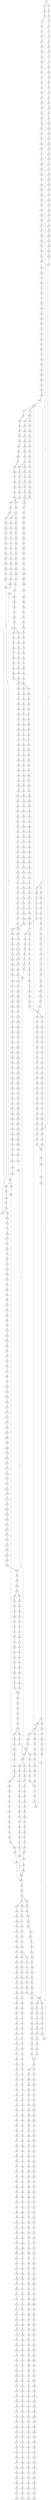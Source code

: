 strict digraph  {
	S0 -> S1 [ label = C ];
	S0 -> S2 [ label = T ];
	S1 -> S3 [ label = A ];
	S2 -> S4 [ label = A ];
	S3 -> S5 [ label = C ];
	S4 -> S6 [ label = C ];
	S5 -> S7 [ label = T ];
	S5 -> S8 [ label = G ];
	S6 -> S9 [ label = A ];
	S7 -> S10 [ label = T ];
	S8 -> S11 [ label = C ];
	S8 -> S12 [ label = T ];
	S9 -> S13 [ label = T ];
	S10 -> S14 [ label = G ];
	S11 -> S15 [ label = G ];
	S12 -> S16 [ label = G ];
	S13 -> S17 [ label = G ];
	S14 -> S18 [ label = G ];
	S15 -> S19 [ label = C ];
	S16 -> S20 [ label = G ];
	S17 -> S21 [ label = G ];
	S18 -> S22 [ label = A ];
	S19 -> S23 [ label = A ];
	S20 -> S24 [ label = C ];
	S21 -> S25 [ label = C ];
	S22 -> S26 [ label = G ];
	S23 -> S27 [ label = G ];
	S24 -> S28 [ label = G ];
	S25 -> S29 [ label = G ];
	S26 -> S30 [ label = A ];
	S27 -> S31 [ label = C ];
	S28 -> S32 [ label = T ];
	S29 -> S33 [ label = C ];
	S30 -> S34 [ label = C ];
	S31 -> S35 [ label = C ];
	S32 -> S36 [ label = C ];
	S33 -> S37 [ label = C ];
	S34 -> S38 [ label = C ];
	S35 -> S39 [ label = G ];
	S36 -> S40 [ label = C ];
	S37 -> S41 [ label = C ];
	S38 -> S42 [ label = C ];
	S39 -> S43 [ label = G ];
	S40 -> S44 [ label = C ];
	S41 -> S45 [ label = C ];
	S42 -> S46 [ label = C ];
	S43 -> S47 [ label = C ];
	S43 -> S48 [ label = T ];
	S44 -> S49 [ label = C ];
	S45 -> S50 [ label = C ];
	S46 -> S51 [ label = C ];
	S47 -> S52 [ label = A ];
	S48 -> S53 [ label = G ];
	S49 -> S54 [ label = A ];
	S50 -> S55 [ label = A ];
	S51 -> S56 [ label = C ];
	S52 -> S57 [ label = C ];
	S53 -> S58 [ label = G ];
	S54 -> S59 [ label = C ];
	S55 -> S60 [ label = C ];
	S56 -> S61 [ label = T ];
	S57 -> S62 [ label = T ];
	S58 -> S63 [ label = A ];
	S59 -> S64 [ label = T ];
	S60 -> S65 [ label = T ];
	S61 -> S66 [ label = T ];
	S62 -> S67 [ label = T ];
	S63 -> S68 [ label = A ];
	S64 -> S69 [ label = T ];
	S65 -> S70 [ label = T ];
	S66 -> S71 [ label = C ];
	S67 -> S72 [ label = C ];
	S68 -> S73 [ label = G ];
	S69 -> S74 [ label = G ];
	S70 -> S75 [ label = T ];
	S71 -> S76 [ label = A ];
	S72 -> S77 [ label = A ];
	S73 -> S78 [ label = A ];
	S74 -> S79 [ label = A ];
	S75 -> S80 [ label = A ];
	S76 -> S81 [ label = G ];
	S77 -> S82 [ label = G ];
	S78 -> S83 [ label = A ];
	S79 -> S84 [ label = G ];
	S80 -> S85 [ label = G ];
	S81 -> S86 [ label = A ];
	S82 -> S87 [ label = C ];
	S83 -> S88 [ label = C ];
	S84 -> S89 [ label = C ];
	S85 -> S90 [ label = C ];
	S86 -> S91 [ label = G ];
	S87 -> S92 [ label = C ];
	S88 -> S93 [ label = G ];
	S89 -> S94 [ label = C ];
	S90 -> S95 [ label = C ];
	S91 -> S96 [ label = G ];
	S92 -> S97 [ label = G ];
	S93 -> S98 [ label = G ];
	S94 -> S99 [ label = G ];
	S95 -> S100 [ label = G ];
	S96 -> S101 [ label = T ];
	S97 -> S102 [ label = C ];
	S98 -> S103 [ label = C ];
	S99 -> S104 [ label = C ];
	S100 -> S105 [ label = T ];
	S101 -> S106 [ label = C ];
	S102 -> S107 [ label = C ];
	S103 -> S108 [ label = A ];
	S104 -> S109 [ label = C ];
	S105 -> S110 [ label = C ];
	S106 -> S111 [ label = C ];
	S107 -> S112 [ label = C ];
	S108 -> S113 [ label = C ];
	S109 -> S114 [ label = C ];
	S110 -> S115 [ label = C ];
	S111 -> S116 [ label = C ];
	S112 -> S117 [ label = C ];
	S113 -> S118 [ label = C ];
	S113 -> S119 [ label = T ];
	S114 -> S120 [ label = C ];
	S115 -> S121 [ label = C ];
	S116 -> S122 [ label = T ];
	S117 -> S123 [ label = T ];
	S118 -> S124 [ label = G ];
	S119 -> S125 [ label = G ];
	S120 -> S123 [ label = T ];
	S121 -> S126 [ label = A ];
	S122 -> S127 [ label = T ];
	S123 -> S128 [ label = T ];
	S123 -> S129 [ label = C ];
	S124 -> S130 [ label = G ];
	S125 -> S131 [ label = G ];
	S126 -> S132 [ label = C ];
	S127 -> S133 [ label = C ];
	S128 -> S134 [ label = C ];
	S129 -> S135 [ label = C ];
	S130 -> S136 [ label = G ];
	S131 -> S137 [ label = G ];
	S132 -> S138 [ label = C ];
	S133 -> S139 [ label = T ];
	S134 -> S140 [ label = A ];
	S135 -> S141 [ label = A ];
	S136 -> S142 [ label = A ];
	S137 -> S143 [ label = A ];
	S138 -> S144 [ label = A ];
	S139 -> S145 [ label = C ];
	S140 -> S146 [ label = C ];
	S141 -> S147 [ label = C ];
	S142 -> S148 [ label = A ];
	S143 -> S149 [ label = A ];
	S144 -> S150 [ label = C ];
	S145 -> S151 [ label = G ];
	S146 -> S152 [ label = G ];
	S147 -> S153 [ label = C ];
	S148 -> S154 [ label = T ];
	S149 -> S155 [ label = C ];
	S150 -> S156 [ label = C ];
	S151 -> S157 [ label = T ];
	S152 -> S158 [ label = C ];
	S153 -> S159 [ label = C ];
	S154 -> S160 [ label = T ];
	S155 -> S161 [ label = T ];
	S156 -> S162 [ label = G ];
	S157 -> S163 [ label = A ];
	S158 -> S164 [ label = T ];
	S159 -> S165 [ label = G ];
	S160 -> S166 [ label = G ];
	S161 -> S167 [ label = G ];
	S162 -> S168 [ label = A ];
	S163 -> S169 [ label = C ];
	S164 -> S170 [ label = C ];
	S165 -> S171 [ label = C ];
	S166 -> S172 [ label = A ];
	S167 -> S173 [ label = G ];
	S168 -> S174 [ label = T ];
	S169 -> S175 [ label = G ];
	S170 -> S176 [ label = C ];
	S171 -> S177 [ label = C ];
	S172 -> S178 [ label = A ];
	S173 -> S179 [ label = A ];
	S174 -> S180 [ label = C ];
	S175 -> S181 [ label = G ];
	S176 -> S182 [ label = G ];
	S177 -> S183 [ label = G ];
	S178 -> S184 [ label = C ];
	S179 -> S185 [ label = C ];
	S180 -> S186 [ label = G ];
	S181 -> S187 [ label = C ];
	S182 -> S188 [ label = G ];
	S183 -> S189 [ label = G ];
	S184 -> S190 [ label = C ];
	S185 -> S191 [ label = C ];
	S186 -> S192 [ label = G ];
	S187 -> S193 [ label = T ];
	S188 -> S194 [ label = T ];
	S189 -> S195 [ label = T ];
	S190 -> S196 [ label = C ];
	S191 -> S197 [ label = C ];
	S192 -> S198 [ label = T ];
	S193 -> S199 [ label = A ];
	S194 -> S200 [ label = T ];
	S195 -> S201 [ label = C ];
	S196 -> S202 [ label = G ];
	S197 -> S203 [ label = G ];
	S198 -> S204 [ label = T ];
	S199 -> S205 [ label = C ];
	S200 -> S206 [ label = G ];
	S201 -> S207 [ label = C ];
	S202 -> S208 [ label = T ];
	S203 -> S209 [ label = T ];
	S204 -> S210 [ label = C ];
	S205 -> S211 [ label = T ];
	S206 -> S212 [ label = C ];
	S207 -> S213 [ label = C ];
	S208 -> S214 [ label = C ];
	S209 -> S215 [ label = C ];
	S210 -> S216 [ label = C ];
	S211 -> S217 [ label = G ];
	S212 -> S218 [ label = A ];
	S213 -> S219 [ label = A ];
	S214 -> S220 [ label = T ];
	S215 -> S221 [ label = T ];
	S216 -> S222 [ label = A ];
	S217 -> S223 [ label = G ];
	S218 -> S224 [ label = C ];
	S219 -> S225 [ label = G ];
	S220 -> S226 [ label = C ];
	S221 -> S227 [ label = C ];
	S222 -> S228 [ label = G ];
	S223 -> S229 [ label = T ];
	S224 -> S230 [ label = T ];
	S225 -> S231 [ label = T ];
	S226 -> S232 [ label = G ];
	S227 -> S232 [ label = G ];
	S228 -> S233 [ label = T ];
	S229 -> S234 [ label = G ];
	S230 -> S235 [ label = G ];
	S231 -> S236 [ label = G ];
	S232 -> S237 [ label = G ];
	S233 -> S238 [ label = G ];
	S234 -> S239 [ label = C ];
	S235 -> S240 [ label = G ];
	S236 -> S241 [ label = G ];
	S237 -> S242 [ label = C ];
	S238 -> S243 [ label = G ];
	S239 -> S244 [ label = T ];
	S240 -> S245 [ label = T ];
	S241 -> S246 [ label = T ];
	S242 -> S247 [ label = A ];
	S243 -> S248 [ label = T ];
	S244 -> S249 [ label = A ];
	S245 -> S250 [ label = C ];
	S246 -> S251 [ label = C ];
	S247 -> S252 [ label = C ];
	S248 -> S253 [ label = C ];
	S249 -> S254 [ label = C ];
	S250 -> S255 [ label = G ];
	S251 -> S256 [ label = G ];
	S252 -> S257 [ label = C ];
	S253 -> S256 [ label = G ];
	S254 -> S258 [ label = T ];
	S255 -> S259 [ label = T ];
	S256 -> S260 [ label = T ];
	S257 -> S261 [ label = G ];
	S258 -> S262 [ label = G ];
	S259 -> S263 [ label = C ];
	S260 -> S264 [ label = C ];
	S261 -> S265 [ label = A ];
	S262 -> S266 [ label = T ];
	S263 -> S267 [ label = C ];
	S264 -> S268 [ label = C ];
	S265 -> S269 [ label = G ];
	S265 -> S270 [ label = A ];
	S266 -> S271 [ label = A ];
	S267 -> S272 [ label = G ];
	S268 -> S272 [ label = G ];
	S269 -> S273 [ label = T ];
	S270 -> S274 [ label = T ];
	S271 -> S275 [ label = A ];
	S272 -> S276 [ label = T ];
	S273 -> S277 [ label = C ];
	S274 -> S278 [ label = G ];
	S275 -> S279 [ label = C ];
	S276 -> S280 [ label = C ];
	S277 -> S281 [ label = C ];
	S278 -> S282 [ label = T ];
	S279 -> S283 [ label = A ];
	S280 -> S284 [ label = A ];
	S281 -> S285 [ label = A ];
	S281 -> S286 [ label = T ];
	S282 -> S287 [ label = A ];
	S283 -> S288 [ label = C ];
	S284 -> S289 [ label = C ];
	S285 -> S290 [ label = G ];
	S286 -> S291 [ label = C ];
	S287 -> S292 [ label = G ];
	S288 -> S293 [ label = A ];
	S289 -> S294 [ label = C ];
	S290 -> S295 [ label = T ];
	S290 -> S296 [ label = C ];
	S291 -> S297 [ label = G ];
	S292 -> S298 [ label = T ];
	S293 -> S299 [ label = C ];
	S294 -> S300 [ label = C ];
	S294 -> S301 [ label = G ];
	S295 -> S302 [ label = A ];
	S296 -> S303 [ label = T ];
	S297 -> S304 [ label = A ];
	S298 -> S305 [ label = T ];
	S299 -> S306 [ label = G ];
	S300 -> S307 [ label = T ];
	S301 -> S308 [ label = A ];
	S302 -> S309 [ label = G ];
	S303 -> S310 [ label = T ];
	S304 -> S311 [ label = A ];
	S305 -> S312 [ label = T ];
	S306 -> S313 [ label = C ];
	S307 -> S314 [ label = G ];
	S308 -> S315 [ label = A ];
	S308 -> S316 [ label = G ];
	S309 -> S317 [ label = G ];
	S310 -> S318 [ label = C ];
	S311 -> S319 [ label = C ];
	S312 -> S320 [ label = C ];
	S313 -> S321 [ label = T ];
	S314 -> S322 [ label = T ];
	S315 -> S323 [ label = T ];
	S316 -> S324 [ label = T ];
	S317 -> S325 [ label = G ];
	S318 -> S326 [ label = A ];
	S319 -> S327 [ label = T ];
	S320 -> S328 [ label = A ];
	S321 -> S329 [ label = C ];
	S322 -> S330 [ label = C ];
	S323 -> S331 [ label = C ];
	S324 -> S332 [ label = C ];
	S325 -> S333 [ label = T ];
	S326 -> S334 [ label = C ];
	S327 -> S335 [ label = T ];
	S328 -> S336 [ label = C ];
	S329 -> S337 [ label = C ];
	S330 -> S338 [ label = C ];
	S331 -> S339 [ label = C ];
	S332 -> S281 [ label = C ];
	S333 -> S340 [ label = C ];
	S334 -> S341 [ label = G ];
	S335 -> S342 [ label = C ];
	S336 -> S343 [ label = T ];
	S337 -> S344 [ label = T ];
	S338 -> S345 [ label = T ];
	S339 -> S346 [ label = T ];
	S340 -> S347 [ label = A ];
	S341 -> S348 [ label = C ];
	S342 -> S349 [ label = A ];
	S343 -> S350 [ label = C ];
	S344 -> S351 [ label = A ];
	S345 -> S352 [ label = T ];
	S346 -> S353 [ label = C ];
	S347 -> S354 [ label = C ];
	S348 -> S355 [ label = C ];
	S349 -> S356 [ label = A ];
	S350 -> S357 [ label = C ];
	S351 -> S358 [ label = G ];
	S352 -> S359 [ label = G ];
	S353 -> S360 [ label = G ];
	S354 -> S361 [ label = T ];
	S355 -> S362 [ label = C ];
	S356 -> S363 [ label = C ];
	S357 -> S364 [ label = T ];
	S358 -> S365 [ label = A ];
	S359 -> S366 [ label = A ];
	S359 -> S367 [ label = T ];
	S360 -> S368 [ label = A ];
	S361 -> S369 [ label = C ];
	S362 -> S370 [ label = T ];
	S363 -> S371 [ label = C ];
	S363 -> S372 [ label = T ];
	S364 -> S373 [ label = T ];
	S365 -> S374 [ label = A ];
	S366 -> S375 [ label = A ];
	S367 -> S376 [ label = A ];
	S368 -> S377 [ label = A ];
	S369 -> S378 [ label = G ];
	S370 -> S379 [ label = T ];
	S371 -> S380 [ label = G ];
	S372 -> S381 [ label = G ];
	S373 -> S382 [ label = T ];
	S374 -> S383 [ label = C ];
	S375 -> S384 [ label = C ];
	S376 -> S385 [ label = G ];
	S377 -> S386 [ label = C ];
	S378 -> S387 [ label = C ];
	S379 -> S388 [ label = C ];
	S380 -> S389 [ label = G ];
	S381 -> S390 [ label = G ];
	S381 -> S391 [ label = C ];
	S382 -> S392 [ label = C ];
	S383 -> S393 [ label = T ];
	S384 -> S394 [ label = T ];
	S385 -> S395 [ label = G ];
	S386 -> S327 [ label = T ];
	S387 -> S396 [ label = T ];
	S388 -> S397 [ label = A ];
	S389 -> S398 [ label = C ];
	S390 -> S399 [ label = C ];
	S391 -> S400 [ label = C ];
	S392 -> S401 [ label = A ];
	S393 -> S402 [ label = T ];
	S394 -> S403 [ label = T ];
	S395 -> S404 [ label = A ];
	S396 -> S405 [ label = T ];
	S397 -> S406 [ label = T ];
	S398 -> S407 [ label = C ];
	S399 -> S408 [ label = C ];
	S400 -> S409 [ label = C ];
	S401 -> S410 [ label = T ];
	S402 -> S411 [ label = C ];
	S403 -> S412 [ label = C ];
	S404 -> S413 [ label = G ];
	S405 -> S414 [ label = C ];
	S406 -> S415 [ label = C ];
	S407 -> S416 [ label = C ];
	S408 -> S417 [ label = C ];
	S409 -> S418 [ label = T ];
	S410 -> S419 [ label = C ];
	S411 -> S420 [ label = A ];
	S412 -> S421 [ label = A ];
	S413 -> S422 [ label = A ];
	S414 -> S423 [ label = A ];
	S415 -> S424 [ label = C ];
	S416 -> S425 [ label = A ];
	S417 -> S426 [ label = A ];
	S418 -> S427 [ label = A ];
	S419 -> S428 [ label = C ];
	S420 -> S429 [ label = A ];
	S421 -> S430 [ label = A ];
	S422 -> S431 [ label = G ];
	S423 -> S432 [ label = T ];
	S424 -> S433 [ label = A ];
	S425 -> S434 [ label = G ];
	S426 -> S435 [ label = G ];
	S427 -> S436 [ label = G ];
	S428 -> S437 [ label = A ];
	S429 -> S363 [ label = C ];
	S430 -> S363 [ label = C ];
	S431 -> S438 [ label = G ];
	S432 -> S439 [ label = C ];
	S433 -> S440 [ label = G ];
	S434 -> S441 [ label = T ];
	S435 -> S442 [ label = G ];
	S436 -> S443 [ label = G ];
	S437 -> S444 [ label = G ];
	S438 -> S445 [ label = T ];
	S439 -> S446 [ label = C ];
	S440 -> S447 [ label = A ];
	S441 -> S448 [ label = T ];
	S442 -> S449 [ label = T ];
	S443 -> S450 [ label = T ];
	S444 -> S447 [ label = A ];
	S445 -> S451 [ label = C ];
	S446 -> S452 [ label = A ];
	S447 -> S453 [ label = A ];
	S448 -> S454 [ label = G ];
	S449 -> S455 [ label = G ];
	S450 -> S456 [ label = G ];
	S451 -> S457 [ label = C ];
	S452 -> S440 [ label = G ];
	S453 -> S458 [ label = C ];
	S454 -> S459 [ label = T ];
	S455 -> S460 [ label = C ];
	S455 -> S461 [ label = G ];
	S456 -> S462 [ label = T ];
	S457 -> S463 [ label = C ];
	S458 -> S464 [ label = C ];
	S459 -> S465 [ label = G ];
	S460 -> S466 [ label = G ];
	S461 -> S467 [ label = G ];
	S462 -> S468 [ label = G ];
	S463 -> S469 [ label = A ];
	S463 -> S470 [ label = G ];
	S464 -> S471 [ label = A ];
	S464 -> S472 [ label = G ];
	S465 -> S473 [ label = C ];
	S466 -> S474 [ label = C ];
	S467 -> S475 [ label = C ];
	S468 -> S476 [ label = C ];
	S469 -> S477 [ label = G ];
	S470 -> S478 [ label = G ];
	S471 -> S479 [ label = G ];
	S471 -> S480 [ label = C ];
	S472 -> S481 [ label = G ];
	S473 -> S482 [ label = G ];
	S474 -> S483 [ label = G ];
	S475 -> S484 [ label = T ];
	S476 -> S485 [ label = G ];
	S477 -> S486 [ label = A ];
	S478 -> S487 [ label = A ];
	S479 -> S488 [ label = A ];
	S480 -> S489 [ label = C ];
	S481 -> S490 [ label = A ];
	S482 -> S491 [ label = T ];
	S483 -> S492 [ label = T ];
	S484 -> S493 [ label = T ];
	S485 -> S494 [ label = T ];
	S486 -> S495 [ label = G ];
	S487 -> S496 [ label = G ];
	S488 -> S497 [ label = C ];
	S489 -> S498 [ label = A ];
	S490 -> S499 [ label = C ];
	S491 -> S500 [ label = C ];
	S492 -> S501 [ label = C ];
	S493 -> S502 [ label = C ];
	S494 -> S503 [ label = C ];
	S495 -> S504 [ label = C ];
	S496 -> S505 [ label = G ];
	S497 -> S506 [ label = T ];
	S498 -> S507 [ label = C ];
	S499 -> S508 [ label = G ];
	S500 -> S509 [ label = G ];
	S501 -> S510 [ label = G ];
	S502 -> S511 [ label = G ];
	S503 -> S512 [ label = G ];
	S504 -> S513 [ label = C ];
	S505 -> S514 [ label = C ];
	S506 -> S515 [ label = C ];
	S507 -> S516 [ label = C ];
	S508 -> S517 [ label = C ];
	S509 -> S518 [ label = A ];
	S510 -> S519 [ label = T ];
	S511 -> S520 [ label = A ];
	S512 -> S518 [ label = A ];
	S513 -> S521 [ label = A ];
	S514 -> S522 [ label = G ];
	S515 -> S523 [ label = C ];
	S516 -> S524 [ label = C ];
	S517 -> S525 [ label = C ];
	S518 -> S526 [ label = A ];
	S519 -> S527 [ label = G ];
	S520 -> S528 [ label = A ];
	S521 -> S529 [ label = C ];
	S522 -> S530 [ label = T ];
	S523 -> S531 [ label = C ];
	S524 -> S532 [ label = C ];
	S525 -> S533 [ label = C ];
	S526 -> S534 [ label = C ];
	S527 -> S535 [ label = C ];
	S528 -> S536 [ label = C ];
	S529 -> S537 [ label = G ];
	S530 -> S538 [ label = G ];
	S531 -> S539 [ label = A ];
	S532 -> S540 [ label = T ];
	S533 -> S541 [ label = A ];
	S534 -> S542 [ label = C ];
	S534 -> S543 [ label = A ];
	S535 -> S544 [ label = A ];
	S536 -> S545 [ label = A ];
	S537 -> S546 [ label = G ];
	S538 -> S547 [ label = G ];
	S539 -> S548 [ label = T ];
	S540 -> S549 [ label = T ];
	S541 -> S550 [ label = T ];
	S542 -> S551 [ label = T ];
	S543 -> S552 [ label = C ];
	S544 -> S553 [ label = T ];
	S545 -> S554 [ label = C ];
	S546 -> S555 [ label = T ];
	S547 -> S556 [ label = T ];
	S548 -> S557 [ label = C ];
	S549 -> S558 [ label = C ];
	S550 -> S559 [ label = C ];
	S551 -> S560 [ label = T ];
	S552 -> S561 [ label = C ];
	S553 -> S562 [ label = C ];
	S554 -> S563 [ label = G ];
	S555 -> S564 [ label = T ];
	S556 -> S565 [ label = A ];
	S557 -> S566 [ label = T ];
	S558 -> S567 [ label = C ];
	S558 -> S568 [ label = G ];
	S559 -> S569 [ label = G ];
	S560 -> S570 [ label = C ];
	S561 -> S571 [ label = C ];
	S562 -> S572 [ label = C ];
	S563 -> S573 [ label = C ];
	S564 -> S574 [ label = A ];
	S565 -> S575 [ label = T ];
	S566 -> S576 [ label = G ];
	S567 -> S577 [ label = T ];
	S568 -> S578 [ label = A ];
	S569 -> S579 [ label = T ];
	S570 -> S580 [ label = G ];
	S571 -> S581 [ label = G ];
	S572 -> S582 [ label = G ];
	S573 -> S583 [ label = G ];
	S574 -> S584 [ label = C ];
	S575 -> S585 [ label = G ];
	S576 -> S586 [ label = C ];
	S577 -> S587 [ label = G ];
	S578 -> S588 [ label = T ];
	S579 -> S589 [ label = C ];
	S580 -> S590 [ label = T ];
	S581 -> S591 [ label = T ];
	S582 -> S592 [ label = C ];
	S583 -> S593 [ label = C ];
	S584 -> S594 [ label = T ];
	S585 -> S595 [ label = A ];
	S586 -> S596 [ label = C ];
	S587 -> S597 [ label = T ];
	S588 -> S598 [ label = C ];
	S589 -> S599 [ label = C ];
	S590 -> S600 [ label = A ];
	S591 -> S601 [ label = A ];
	S592 -> S602 [ label = A ];
	S593 -> S603 [ label = A ];
	S594 -> S604 [ label = G ];
	S595 -> S605 [ label = G ];
	S596 -> S606 [ label = A ];
	S597 -> S607 [ label = C ];
	S598 -> S608 [ label = G ];
	S599 -> S609 [ label = T ];
	S600 -> S610 [ label = C ];
	S601 -> S611 [ label = C ];
	S602 -> S612 [ label = C ];
	S603 -> S613 [ label = C ];
	S604 -> S614 [ label = C ];
	S605 -> S615 [ label = C ];
	S606 -> S616 [ label = G ];
	S607 -> S617 [ label = C ];
	S608 -> S618 [ label = T ];
	S609 -> S619 [ label = C ];
	S610 -> S620 [ label = T ];
	S611 -> S621 [ label = G ];
	S612 -> S622 [ label = G ];
	S613 -> S623 [ label = G ];
	S614 -> S624 [ label = A ];
	S615 -> S625 [ label = G ];
	S616 -> S626 [ label = T ];
	S617 -> S627 [ label = T ];
	S618 -> S628 [ label = T ];
	S619 -> S629 [ label = T ];
	S620 -> S630 [ label = T ];
	S621 -> S631 [ label = T ];
	S622 -> S632 [ label = T ];
	S623 -> S633 [ label = T ];
	S624 -> S634 [ label = G ];
	S625 -> S635 [ label = G ];
	S626 -> S636 [ label = C ];
	S627 -> S637 [ label = T ];
	S628 -> S638 [ label = T ];
	S629 -> S639 [ label = T ];
	S630 -> S640 [ label = C ];
	S631 -> S641 [ label = C ];
	S632 -> S642 [ label = C ];
	S633 -> S643 [ label = C ];
	S634 -> S644 [ label = A ];
	S635 -> S645 [ label = T ];
	S636 -> S646 [ label = G ];
	S637 -> S359 [ label = G ];
	S638 -> S647 [ label = G ];
	S639 -> S648 [ label = C ];
	S640 -> S649 [ label = A ];
	S641 -> S650 [ label = C ];
	S642 -> S651 [ label = G ];
	S643 -> S652 [ label = C ];
	S644 -> S653 [ label = C ];
	S645 -> S654 [ label = C ];
	S646 -> S655 [ label = T ];
	S647 -> S656 [ label = T ];
	S648 -> S657 [ label = T ];
	S649 -> S658 [ label = A ];
	S650 -> S659 [ label = A ];
	S651 -> S660 [ label = A ];
	S652 -> S661 [ label = A ];
	S653 -> S662 [ label = G ];
	S654 -> S663 [ label = G ];
	S655 -> S664 [ label = A ];
	S656 -> S665 [ label = A ];
	S657 -> S666 [ label = C ];
	S658 -> S667 [ label = G ];
	S659 -> S668 [ label = G ];
	S660 -> S669 [ label = G ];
	S661 -> S670 [ label = G ];
	S662 -> S671 [ label = G ];
	S663 -> S672 [ label = C ];
	S664 -> S673 [ label = A ];
	S665 -> S674 [ label = G ];
	S666 -> S675 [ label = G ];
	S667 -> S676 [ label = C ];
	S668 -> S677 [ label = C ];
	S669 -> S678 [ label = C ];
	S670 -> S679 [ label = C ];
	S671 -> S680 [ label = A ];
	S672 -> S681 [ label = A ];
	S673 -> S682 [ label = G ];
	S674 -> S683 [ label = G ];
	S675 -> S684 [ label = G ];
	S676 -> S685 [ label = G ];
	S677 -> S686 [ label = G ];
	S678 -> S687 [ label = G ];
	S679 -> S688 [ label = T ];
	S679 -> S686 [ label = G ];
	S680 -> S689 [ label = C ];
	S681 -> S690 [ label = C ];
	S682 -> S691 [ label = A ];
	S683 -> S692 [ label = A ];
	S684 -> S693 [ label = A ];
	S685 -> S694 [ label = A ];
	S686 -> S695 [ label = A ];
	S687 -> S696 [ label = A ];
	S688 -> S697 [ label = T ];
	S689 -> S698 [ label = A ];
	S690 -> S699 [ label = G ];
	S691 -> S700 [ label = C ];
	S692 -> S701 [ label = A ];
	S693 -> S702 [ label = G ];
	S694 -> S703 [ label = G ];
	S695 -> S704 [ label = G ];
	S696 -> S705 [ label = G ];
	S697 -> S318 [ label = C ];
	S698 -> S706 [ label = C ];
	S699 -> S707 [ label = C ];
	S700 -> S708 [ label = G ];
	S701 -> S709 [ label = A ];
	S702 -> S710 [ label = A ];
	S703 -> S711 [ label = T ];
	S704 -> S712 [ label = T ];
	S705 -> S713 [ label = T ];
	S706 -> S714 [ label = A ];
	S707 -> S715 [ label = G ];
	S708 -> S716 [ label = G ];
	S709 -> S717 [ label = G ];
	S710 -> S718 [ label = G ];
	S711 -> S719 [ label = C ];
	S712 -> S720 [ label = C ];
	S713 -> S721 [ label = C ];
	S714 -> S722 [ label = C ];
	S715 -> S723 [ label = C ];
	S716 -> S724 [ label = C ];
	S717 -> S725 [ label = G ];
	S718 -> S726 [ label = G ];
	S719 -> S727 [ label = C ];
	S720 -> S728 [ label = C ];
	S720 -> S729 [ label = T ];
	S721 -> S730 [ label = G ];
	S722 -> S731 [ label = C ];
	S723 -> S732 [ label = G ];
	S724 -> S733 [ label = T ];
	S725 -> S734 [ label = T ];
	S726 -> S735 [ label = T ];
	S727 -> S736 [ label = C ];
	S728 -> S736 [ label = C ];
	S729 -> S737 [ label = C ];
	S730 -> S738 [ label = A ];
	S731 -> S739 [ label = T ];
	S732 -> S740 [ label = G ];
	S733 -> S741 [ label = C ];
	S734 -> S742 [ label = C ];
	S735 -> S743 [ label = C ];
	S736 -> S744 [ label = T ];
	S736 -> S745 [ label = G ];
	S737 -> S746 [ label = G ];
	S738 -> S747 [ label = A ];
	S739 -> S748 [ label = C ];
	S740 -> S749 [ label = C ];
	S741 -> S750 [ label = T ];
	S742 -> S751 [ label = C ];
	S743 -> S457 [ label = C ];
	S744 -> S752 [ label = C ];
	S745 -> S753 [ label = C ];
	S746 -> S754 [ label = T ];
	S747 -> S755 [ label = C ];
	S748 -> S756 [ label = T ];
	S749 -> S757 [ label = T ];
	S750 -> S758 [ label = C ];
	S751 -> S759 [ label = C ];
	S752 -> S760 [ label = C ];
	S753 -> S761 [ label = C ];
	S754 -> S762 [ label = C ];
	S755 -> S763 [ label = C ];
	S756 -> S764 [ label = A ];
	S757 -> S765 [ label = G ];
	S758 -> S766 [ label = G ];
	S759 -> S767 [ label = G ];
	S760 -> S768 [ label = G ];
	S761 -> S769 [ label = T ];
	S762 -> S770 [ label = T ];
	S763 -> S771 [ label = T ];
	S764 -> S772 [ label = G ];
	S765 -> S773 [ label = G ];
	S766 -> S774 [ label = A ];
	S767 -> S775 [ label = A ];
	S768 -> S776 [ label = G ];
	S769 -> S777 [ label = G ];
	S770 -> S778 [ label = G ];
	S771 -> S779 [ label = G ];
	S772 -> S780 [ label = A ];
	S773 -> S781 [ label = A ];
	S774 -> S782 [ label = A ];
	S775 -> S783 [ label = A ];
	S776 -> S784 [ label = T ];
	S777 -> S785 [ label = T ];
	S778 -> S786 [ label = T ];
	S779 -> S787 [ label = T ];
	S780 -> S788 [ label = A ];
	S781 -> S789 [ label = A ];
	S782 -> S790 [ label = G ];
	S783 -> S791 [ label = G ];
	S784 -> S792 [ label = C ];
	S785 -> S793 [ label = C ];
	S786 -> S794 [ label = T ];
	S787 -> S795 [ label = C ];
	S788 -> S796 [ label = C ];
	S789 -> S797 [ label = T ];
	S790 -> S798 [ label = T ];
	S791 -> S799 [ label = T ];
	S792 -> S800 [ label = T ];
	S793 -> S801 [ label = G ];
	S794 -> S802 [ label = C ];
	S795 -> S803 [ label = G ];
	S796 -> S804 [ label = G ];
	S797 -> S805 [ label = G ];
	S798 -> S806 [ label = C ];
	S799 -> S807 [ label = C ];
	S800 -> S808 [ label = G ];
	S801 -> S809 [ label = C ];
	S802 -> S810 [ label = C ];
	S803 -> S811 [ label = C ];
	S804 -> S812 [ label = A ];
	S805 -> S813 [ label = G ];
	S806 -> S814 [ label = G ];
	S807 -> S815 [ label = G ];
	S808 -> S816 [ label = G ];
	S809 -> S817 [ label = G ];
	S810 -> S818 [ label = G ];
	S811 -> S819 [ label = G ];
	S812 -> S820 [ label = G ];
	S813 -> S821 [ label = G ];
	S814 -> S822 [ label = C ];
	S815 -> S823 [ label = A ];
	S816 -> S824 [ label = A ];
	S817 -> S825 [ label = C ];
	S818 -> S826 [ label = T ];
	S819 -> S825 [ label = C ];
	S820 -> S827 [ label = G ];
	S821 -> S828 [ label = G ];
	S822 -> S829 [ label = G ];
	S823 -> S830 [ label = G ];
	S824 -> S831 [ label = G ];
	S825 -> S832 [ label = G ];
	S825 -> S833 [ label = A ];
	S826 -> S834 [ label = G ];
	S827 -> S835 [ label = T ];
	S828 -> S836 [ label = T ];
	S829 -> S837 [ label = G ];
	S830 -> S838 [ label = G ];
	S831 -> S839 [ label = G ];
	S832 -> S840 [ label = A ];
	S833 -> S841 [ label = A ];
	S834 -> S842 [ label = G ];
	S835 -> S843 [ label = G ];
	S836 -> S844 [ label = C ];
	S837 -> S845 [ label = C ];
	S838 -> S846 [ label = T ];
	S839 -> S847 [ label = G ];
	S840 -> S848 [ label = G ];
	S841 -> S849 [ label = C ];
	S842 -> S850 [ label = C ];
	S843 -> S851 [ label = T ];
	S844 -> S852 [ label = C ];
	S845 -> S853 [ label = T ];
	S846 -> S854 [ label = A ];
	S847 -> S855 [ label = T ];
	S848 -> S856 [ label = C ];
	S849 -> S857 [ label = C ];
	S850 -> S858 [ label = C ];
	S851 -> S859 [ label = C ];
	S852 -> S860 [ label = G ];
	S853 -> S861 [ label = A ];
	S854 -> S862 [ label = T ];
	S855 -> S863 [ label = G ];
	S856 -> S864 [ label = A ];
	S857 -> S865 [ label = C ];
	S858 -> S866 [ label = C ];
	S859 -> S867 [ label = C ];
	S860 -> S868 [ label = C ];
	S861 -> S869 [ label = T ];
	S862 -> S870 [ label = A ];
	S863 -> S871 [ label = T ];
	S864 -> S872 [ label = G ];
	S865 -> S873 [ label = G ];
	S866 -> S874 [ label = G ];
	S867 -> S875 [ label = C ];
	S868 -> S876 [ label = C ];
	S869 -> S877 [ label = A ];
	S870 -> S878 [ label = A ];
	S871 -> S879 [ label = T ];
	S872 -> S880 [ label = T ];
	S873 -> S881 [ label = T ];
	S874 -> S882 [ label = T ];
	S875 -> S883 [ label = T ];
	S876 -> S884 [ label = G ];
	S877 -> S885 [ label = G ];
	S878 -> S886 [ label = G ];
	S879 -> S887 [ label = C ];
	S880 -> S888 [ label = G ];
	S881 -> S889 [ label = A ];
	S882 -> S890 [ label = C ];
	S883 -> S891 [ label = G ];
	S884 -> S892 [ label = G ];
	S885 -> S893 [ label = T ];
	S886 -> S894 [ label = T ];
	S887 -> S895 [ label = C ];
	S888 -> S896 [ label = C ];
	S889 -> S897 [ label = C ];
	S890 -> S898 [ label = C ];
	S891 -> S899 [ label = T ];
	S892 -> S900 [ label = A ];
	S893 -> S901 [ label = A ];
	S894 -> S902 [ label = C ];
	S895 -> S903 [ label = A ];
	S896 -> S904 [ label = A ];
	S897 -> S905 [ label = A ];
	S898 -> S906 [ label = A ];
	S899 -> S907 [ label = C ];
	S900 -> S908 [ label = A ];
	S901 -> S909 [ label = G ];
	S902 -> S910 [ label = G ];
	S903 -> S911 [ label = G ];
	S904 -> S912 [ label = A ];
	S905 -> S913 [ label = G ];
	S906 -> S914 [ label = G ];
	S907 -> S915 [ label = C ];
	S908 -> S916 [ label = C ];
	S909 -> S917 [ label = C ];
	S910 -> S918 [ label = T ];
	S911 -> S919 [ label = C ];
	S912 -> S920 [ label = C ];
	S913 -> S921 [ label = C ];
	S914 -> S922 [ label = T ];
	S915 -> S923 [ label = T ];
	S916 -> S924 [ label = T ];
	S917 -> S925 [ label = C ];
	S918 -> S926 [ label = G ];
	S919 -> S927 [ label = A ];
	S920 -> S928 [ label = A ];
	S921 -> S929 [ label = A ];
	S922 -> S930 [ label = A ];
	S923 -> S931 [ label = A ];
	S924 -> S932 [ label = G ];
	S925 -> S933 [ label = G ];
	S926 -> S934 [ label = G ];
	S927 -> S935 [ label = G ];
	S928 -> S936 [ label = G ];
	S929 -> S937 [ label = G ];
	S930 -> S938 [ label = G ];
	S931 -> S939 [ label = C ];
	S932 -> S940 [ label = C ];
	S933 -> S941 [ label = A ];
	S934 -> S942 [ label = T ];
	S935 -> S943 [ label = A ];
	S936 -> S944 [ label = C ];
	S937 -> S945 [ label = G ];
	S938 -> S946 [ label = C ];
	S939 -> S947 [ label = T ];
	S940 -> S948 [ label = A ];
	S941 -> S949 [ label = A ];
	S942 -> S950 [ label = A ];
	S943 -> S951 [ label = T ];
	S944 -> S952 [ label = T ];
	S945 -> S953 [ label = T ];
	S946 -> S954 [ label = T ];
	S947 -> S955 [ label = A ];
	S948 -> S956 [ label = A ];
	S949 -> S957 [ label = A ];
	S950 -> S958 [ label = C ];
	S951 -> S959 [ label = A ];
	S952 -> S960 [ label = A ];
	S953 -> S961 [ label = G ];
	S954 -> S962 [ label = C ];
	S955 -> S963 [ label = C ];
	S956 -> S964 [ label = C ];
	S957 -> S965 [ label = C ];
	S958 -> S966 [ label = C ];
	S959 -> S967 [ label = A ];
	S960 -> S968 [ label = C ];
	S961 -> S969 [ label = C ];
	S962 -> S970 [ label = C ];
	S963 -> S971 [ label = C ];
	S964 -> S972 [ label = C ];
	S965 -> S973 [ label = C ];
	S966 -> S974 [ label = G ];
	S967 -> S975 [ label = A ];
	S968 -> S976 [ label = G ];
	S969 -> S977 [ label = A ];
	S970 -> S978 [ label = A ];
	S971 -> S979 [ label = A ];
	S972 -> S980 [ label = A ];
	S973 -> S981 [ label = C ];
	S974 -> S982 [ label = G ];
	S975 -> S983 [ label = A ];
	S976 -> S984 [ label = A ];
	S977 -> S985 [ label = C ];
	S978 -> S986 [ label = C ];
	S979 -> S987 [ label = G ];
	S980 -> S988 [ label = G ];
	S981 -> S989 [ label = C ];
	S982 -> S990 [ label = T ];
	S983 -> S991 [ label = A ];
	S984 -> S992 [ label = G ];
	S985 -> S993 [ label = G ];
	S986 -> S994 [ label = C ];
	S987 -> S995 [ label = G ];
	S988 -> S996 [ label = A ];
	S989 -> S997 [ label = G ];
	S990 -> S998 [ label = G ];
	S991 -> S999 [ label = C ];
	S992 -> S1000 [ label = A ];
	S993 -> S1001 [ label = C ];
	S994 -> S1002 [ label = G ];
	S995 -> S1003 [ label = A ];
	S996 -> S1004 [ label = A ];
	S997 -> S1005 [ label = A ];
	S998 -> S1006 [ label = G ];
	S999 -> S1007 [ label = T ];
	S1000 -> S1008 [ label = A ];
	S1001 -> S1009 [ label = G ];
	S1002 -> S1010 [ label = G ];
	S1003 -> S1011 [ label = G ];
	S1004 -> S1012 [ label = C ];
	S1005 -> S1013 [ label = C ];
	S1006 -> S1014 [ label = T ];
	S1007 -> S1015 [ label = T ];
	S1008 -> S1016 [ label = C ];
	S1009 -> S1017 [ label = G ];
	S1010 -> S1018 [ label = A ];
	S1011 -> S1019 [ label = A ];
	S1012 -> S1020 [ label = A ];
	S1013 -> S1021 [ label = T ];
	S1014 -> S1022 [ label = T ];
	S1015 -> S1023 [ label = T ];
	S1016 -> S1024 [ label = T ];
	S1017 -> S1025 [ label = T ];
	S1018 -> S1026 [ label = C ];
	S1019 -> S1027 [ label = G ];
	S1020 -> S1028 [ label = G ];
	S1021 -> S1029 [ label = A ];
	S1022 -> S1030 [ label = A ];
	S1023 -> S1031 [ label = G ];
	S1024 -> S1032 [ label = G ];
	S1025 -> S1033 [ label = G ];
	S1026 -> S1034 [ label = G ];
	S1027 -> S1035 [ label = T ];
	S1028 -> S1036 [ label = C ];
	S1029 -> S1037 [ label = G ];
	S1030 -> S1038 [ label = G ];
	S1031 -> S1039 [ label = C ];
	S1032 -> S1040 [ label = G ];
	S1033 -> S1041 [ label = C ];
	S1034 -> S1042 [ label = T ];
	S1035 -> S1043 [ label = C ];
	S1036 -> S1044 [ label = C ];
	S1037 -> S1045 [ label = A ];
	S1038 -> S1046 [ label = A ];
	S1039 -> S1047 [ label = C ];
	S1040 -> S1048 [ label = C ];
	S1041 -> S1049 [ label = C ];
	S1042 -> S1050 [ label = C ];
	S1043 -> S1051 [ label = A ];
	S1044 -> S1052 [ label = G ];
	S1045 -> S1053 [ label = A ];
	S1046 -> S1054 [ label = A ];
	S1047 -> S1055 [ label = G ];
	S1048 -> S1056 [ label = G ];
	S1049 -> S1057 [ label = G ];
	S1050 -> S1058 [ label = G ];
	S1051 -> S1059 [ label = G ];
	S1052 -> S1060 [ label = T ];
	S1053 -> S1061 [ label = T ];
	S1054 -> S1062 [ label = G ];
	S1055 -> S1063 [ label = T ];
	S1056 -> S1064 [ label = C ];
	S1057 -> S1065 [ label = C ];
	S1058 -> S1066 [ label = T ];
	S1059 -> S1067 [ label = G ];
	S1060 -> S1068 [ label = C ];
	S1061 -> S1069 [ label = C ];
	S1062 -> S1070 [ label = G ];
	S1063 -> S1071 [ label = A ];
	S1064 -> S1072 [ label = A ];
	S1065 -> S1073 [ label = A ];
	S1066 -> S1074 [ label = G ];
	S1067 -> S1075 [ label = A ];
	S1068 -> S1076 [ label = C ];
	S1069 -> S1077 [ label = G ];
	S1070 -> S1078 [ label = G ];
	S1071 -> S1079 [ label = G ];
	S1072 -> S1080 [ label = G ];
	S1073 -> S1081 [ label = A ];
	S1074 -> S1082 [ label = A ];
	S1075 -> S1083 [ label = C ];
	S1076 -> S1084 [ label = T ];
	S1077 -> S1085 [ label = G ];
	S1078 -> S1086 [ label = G ];
	S1079 -> S1087 [ label = C ];
	S1080 -> S1088 [ label = C ];
	S1081 -> S1089 [ label = C ];
	S1082 -> S1090 [ label = C ];
	S1083 -> S1091 [ label = C ];
	S1084 -> S1092 [ label = C ];
	S1085 -> S1093 [ label = G ];
	S1086 -> S1094 [ label = G ];
	S1087 -> S1095 [ label = C ];
	S1088 -> S1096 [ label = G ];
	S1089 -> S1097 [ label = C ];
	S1090 -> S1098 [ label = C ];
	S1091 -> S1099 [ label = A ];
	S1092 -> S1100 [ label = T ];
	S1093 -> S1101 [ label = T ];
	S1094 -> S1102 [ label = T ];
	S1095 -> S1103 [ label = G ];
	S1096 -> S1104 [ label = G ];
	S1097 -> S1105 [ label = A ];
	S1098 -> S1106 [ label = G ];
	S1099 -> S1107 [ label = G ];
	S1100 -> S1108 [ label = G ];
	S1101 -> S1109 [ label = A ];
	S1102 -> S1110 [ label = C ];
	S1103 -> S1111 [ label = G ];
	S1104 -> S1112 [ label = G ];
	S1105 -> S1113 [ label = G ];
	S1106 -> S1114 [ label = G ];
	S1107 -> S1115 [ label = T ];
	S1108 -> S1116 [ label = T ];
	S1109 -> S1117 [ label = T ];
	S1110 -> S1118 [ label = C ];
	S1111 -> S1119 [ label = T ];
	S1112 -> S1120 [ label = T ];
	S1113 -> S1121 [ label = T ];
	S1114 -> S1122 [ label = T ];
	S1115 -> S1123 [ label = C ];
	S1116 -> S1124 [ label = C ];
	S1117 -> S1125 [ label = C ];
	S1118 -> S1126 [ label = G ];
	S1119 -> S1127 [ label = G ];
	S1120 -> S1128 [ label = G ];
	S1121 -> S1129 [ label = C ];
	S1122 -> S1130 [ label = C ];
	S1123 -> S1131 [ label = T ];
	S1124 -> S1132 [ label = G ];
	S1125 -> S1133 [ label = C ];
	S1126 -> S1134 [ label = T ];
	S1127 -> S1135 [ label = A ];
	S1128 -> S1136 [ label = C ];
	S1129 -> S1137 [ label = G ];
	S1130 -> S1138 [ label = G ];
	S1131 -> S1139 [ label = C ];
	S1132 -> S1140 [ label = T ];
	S1133 -> S1141 [ label = C ];
	S1134 -> S1142 [ label = C ];
	S1135 -> S1143 [ label = C ];
	S1136 -> S1144 [ label = C ];
	S1137 -> S1145 [ label = C ];
	S1138 -> S1146 [ label = C ];
	S1139 -> S1147 [ label = T ];
	S1140 -> S1148 [ label = G ];
	S1141 -> S1149 [ label = G ];
	S1142 -> S1150 [ label = G ];
	S1143 -> S1151 [ label = G ];
	S1144 -> S1152 [ label = G ];
	S1145 -> S1153 [ label = G ];
	S1146 -> S1154 [ label = G ];
	S1147 -> S1155 [ label = G ];
	S1148 -> S1156 [ label = G ];
	S1149 -> S1157 [ label = A ];
	S1150 -> S1158 [ label = G ];
	S1151 -> S1159 [ label = T ];
	S1152 -> S1160 [ label = C ];
	S1153 -> S1161 [ label = C ];
	S1154 -> S1162 [ label = T ];
	S1155 -> S1163 [ label = T ];
	S1156 -> S1164 [ label = T ];
	S1157 -> S1165 [ label = A ];
	S1158 -> S1166 [ label = A ];
	S1159 -> S1167 [ label = G ];
	S1160 -> S1168 [ label = C ];
	S1161 -> S1169 [ label = A ];
	S1162 -> S1170 [ label = A ];
	S1163 -> S1171 [ label = A ];
	S1164 -> S1172 [ label = A ];
	S1165 -> S1173 [ label = A ];
	S1166 -> S1174 [ label = A ];
	S1167 -> S1175 [ label = G ];
	S1168 -> S1176 [ label = G ];
	S1169 -> S1177 [ label = G ];
	S1170 -> S1178 [ label = G ];
	S1173 -> S1179 [ label = G ];
	S1174 -> S1180 [ label = C ];
	S1175 -> S1181 [ label = G ];
	S1176 -> S1182 [ label = G ];
	S1177 -> S1183 [ label = C ];
	S1178 -> S1184 [ label = C ];
	S1179 -> S1185 [ label = T ];
	S1180 -> S1186 [ label = T ];
	S1181 -> S1187 [ label = T ];
	S1182 -> S1188 [ label = T ];
	S1183 -> S1189 [ label = C ];
	S1184 -> S1190 [ label = C ];
	S1185 -> S1191 [ label = G ];
	S1186 -> S1192 [ label = A ];
	S1187 -> S1193 [ label = A ];
	S1188 -> S1194 [ label = G ];
	S1189 -> S39 [ label = G ];
	S1190 -> S1195 [ label = G ];
	S1191 -> S1196 [ label = T ];
	S1192 -> S1197 [ label = C ];
	S1193 -> S1198 [ label = C ];
	S1194 -> S1199 [ label = G ];
	S1195 -> S1200 [ label = C ];
	S1196 -> S1201 [ label = C ];
	S1197 -> S1202 [ label = A ];
	S1198 -> S1203 [ label = T ];
	S1199 -> S1204 [ label = T ];
	S1200 -> S1205 [ label = T ];
	S1201 -> S1206 [ label = G ];
	S1202 -> S1207 [ label = A ];
	S1203 -> S1208 [ label = A ];
	S1204 -> S1209 [ label = G ];
	S1205 -> S1210 [ label = G ];
	S1206 -> S1211 [ label = T ];
	S1207 -> S1212 [ label = C ];
	S1208 -> S1213 [ label = T ];
	S1209 -> S1214 [ label = G ];
	S1210 -> S1215 [ label = G ];
	S1211 -> S1216 [ label = C ];
	S1212 -> S1217 [ label = G ];
	S1213 -> S1218 [ label = T ];
	S1214 -> S1219 [ label = A ];
	S1215 -> S1220 [ label = A ];
	S1216 -> S1221 [ label = G ];
	S1217 -> S1222 [ label = A ];
	S1218 -> S1223 [ label = G ];
	S1219 -> S1224 [ label = A ];
	S1220 -> S1225 [ label = A ];
	S1221 -> S1226 [ label = G ];
	S1222 -> S1227 [ label = A ];
	S1223 -> S1228 [ label = G ];
	S1224 -> S1229 [ label = C ];
	S1225 -> S1230 [ label = G ];
	S1226 -> S1231 [ label = A ];
	S1227 -> S1232 [ label = A ];
	S1228 -> S1233 [ label = A ];
	S1229 -> S1234 [ label = C ];
	S1230 -> S1235 [ label = A ];
	S1231 -> S1236 [ label = A ];
	S1232 -> S1237 [ label = A ];
	S1233 -> S1238 [ label = A ];
	S1234 -> S1239 [ label = T ];
	S1235 -> S1240 [ label = A ];
	S1236 -> S1241 [ label = C ];
	S1237 -> S1242 [ label = C ];
	S1238 -> S1243 [ label = C ];
	S1239 -> S1244 [ label = C ];
	S1240 -> S1245 [ label = C ];
	S1241 -> S1246 [ label = A ];
	S1242 -> S1247 [ label = A ];
	S1243 -> S1248 [ label = G ];
	S1244 -> S1249 [ label = G ];
	S1245 -> S93 [ label = G ];
	S1246 -> S1250 [ label = G ];
	S1247 -> S1251 [ label = G ];
	S1248 -> S1252 [ label = G ];
	S1249 -> S1253 [ label = G ];
	S1250 -> S1254 [ label = G ];
	S1251 -> S1255 [ label = A ];
	S1252 -> S1256 [ label = T ];
	S1253 -> S1257 [ label = C ];
	S1254 -> S1258 [ label = A ];
	S1255 -> S1259 [ label = A ];
	S1256 -> S1260 [ label = A ];
	S1257 -> S1261 [ label = A ];
	S1258 -> S1262 [ label = A ];
	S1259 -> S1263 [ label = G ];
	S1260 -> S1264 [ label = C ];
	S1261 -> S1265 [ label = C ];
	S1262 -> S1266 [ label = T ];
	S1263 -> S1267 [ label = G ];
	S1264 -> S1268 [ label = G ];
	S1265 -> S1269 [ label = G ];
	S1266 -> S1270 [ label = A ];
	S1267 -> S1271 [ label = G ];
	S1268 -> S1272 [ label = A ];
	S1269 -> S1273 [ label = C ];
	S1270 -> S1274 [ label = G ];
	S1271 -> S1275 [ label = G ];
	S1272 -> S1276 [ label = A ];
	S1273 -> S1277 [ label = G ];
	S1274 -> S1278 [ label = T ];
	S1275 -> S1279 [ label = T ];
	S1276 -> S1280 [ label = G ];
	S1277 -> S1281 [ label = C ];
	S1278 -> S1282 [ label = C ];
	S1279 -> S1283 [ label = C ];
	S1280 -> S1284 [ label = A ];
	S1281 -> S1285 [ label = G ];
	S1282 -> S1286 [ label = T ];
	S1283 -> S1287 [ label = T ];
	S1284 -> S1288 [ label = A ];
	S1285 -> S1289 [ label = C ];
	S1286 -> S1290 [ label = C ];
	S1287 -> S1291 [ label = C ];
	S1288 -> S1292 [ label = G ];
	S1289 -> S1293 [ label = G ];
	S1290 -> S1294 [ label = T ];
	S1291 -> S1295 [ label = T ];
	S1292 -> S1296 [ label = T ];
	S1293 -> S1297 [ label = T ];
	S1294 -> S1298 [ label = C ];
	S1295 -> S1299 [ label = C ];
	S1296 -> S1300 [ label = G ];
	S1297 -> S1301 [ label = C ];
	S1298 -> S1302 [ label = T ];
	S1299 -> S1303 [ label = G ];
	S1300 -> S1304 [ label = T ];
	S1301 -> S1305 [ label = G ];
	S1302 -> S1306 [ label = G ];
	S1303 -> S1307 [ label = T ];
	S1304 -> S1308 [ label = C ];
	S1305 -> S1309 [ label = A ];
	S1306 -> S1310 [ label = A ];
	S1307 -> S1311 [ label = G ];
	S1308 -> S1312 [ label = C ];
	S1309 -> S1313 [ label = C ];
	S1310 -> S1314 [ label = G ];
	S1311 -> S1315 [ label = G ];
	S1312 -> S1316 [ label = T ];
	S1313 -> S1317 [ label = G ];
	S1314 -> S1318 [ label = T ];
	S1315 -> S1319 [ label = T ];
	S1316 -> S1320 [ label = G ];
	S1317 -> S1321 [ label = C ];
	S1318 -> S1322 [ label = A ];
	S1319 -> S1323 [ label = A ];
	S1320 -> S1324 [ label = G ];
	S1321 -> S1325 [ label = G ];
	S1324 -> S1326 [ label = C ];
	S1325 -> S1327 [ label = C ];
	S1326 -> S1328 [ label = C ];
	S1327 -> S1329 [ label = C ];
	S1328 -> S1330 [ label = T ];
	S1329 -> S1331 [ label = T ];
	S1330 -> S1332 [ label = G ];
	S1331 -> S1333 [ label = C ];
	S1332 -> S1334 [ label = G ];
	S1333 -> S1335 [ label = G ];
	S1334 -> S1336 [ label = G ];
	S1335 -> S1337 [ label = G ];
	S1336 -> S1338 [ label = T ];
	S1337 -> S1339 [ label = G ];
	S1338 -> S1340 [ label = C ];
	S1339 -> S1341 [ label = C ];
	S1340 -> S1342 [ label = C ];
	S1341 -> S1343 [ label = T ];
	S1342 -> S1344 [ label = C ];
	S1343 -> S1345 [ label = C ];
	S1344 -> S1346 [ label = G ];
	S1345 -> S1347 [ label = A ];
	S1346 -> S1348 [ label = A ];
	S1347 -> S1349 [ label = C ];
	S1348 -> S1350 [ label = G ];
	S1349 -> S1351 [ label = G ];
	S1350 -> S1352 [ label = T ];
	S1351 -> S1353 [ label = T ];
	S1352 -> S1354 [ label = C ];
	S1353 -> S1355 [ label = C ];
	S1354 -> S1356 [ label = C ];
	S1355 -> S1357 [ label = C ];
	S1356 -> S1358 [ label = A ];
	S1357 -> S1359 [ label = A ];
	S1358 -> S290 [ label = G ];
	S1359 -> S1360 [ label = G ];
	S1360 -> S679 [ label = C ];
}
